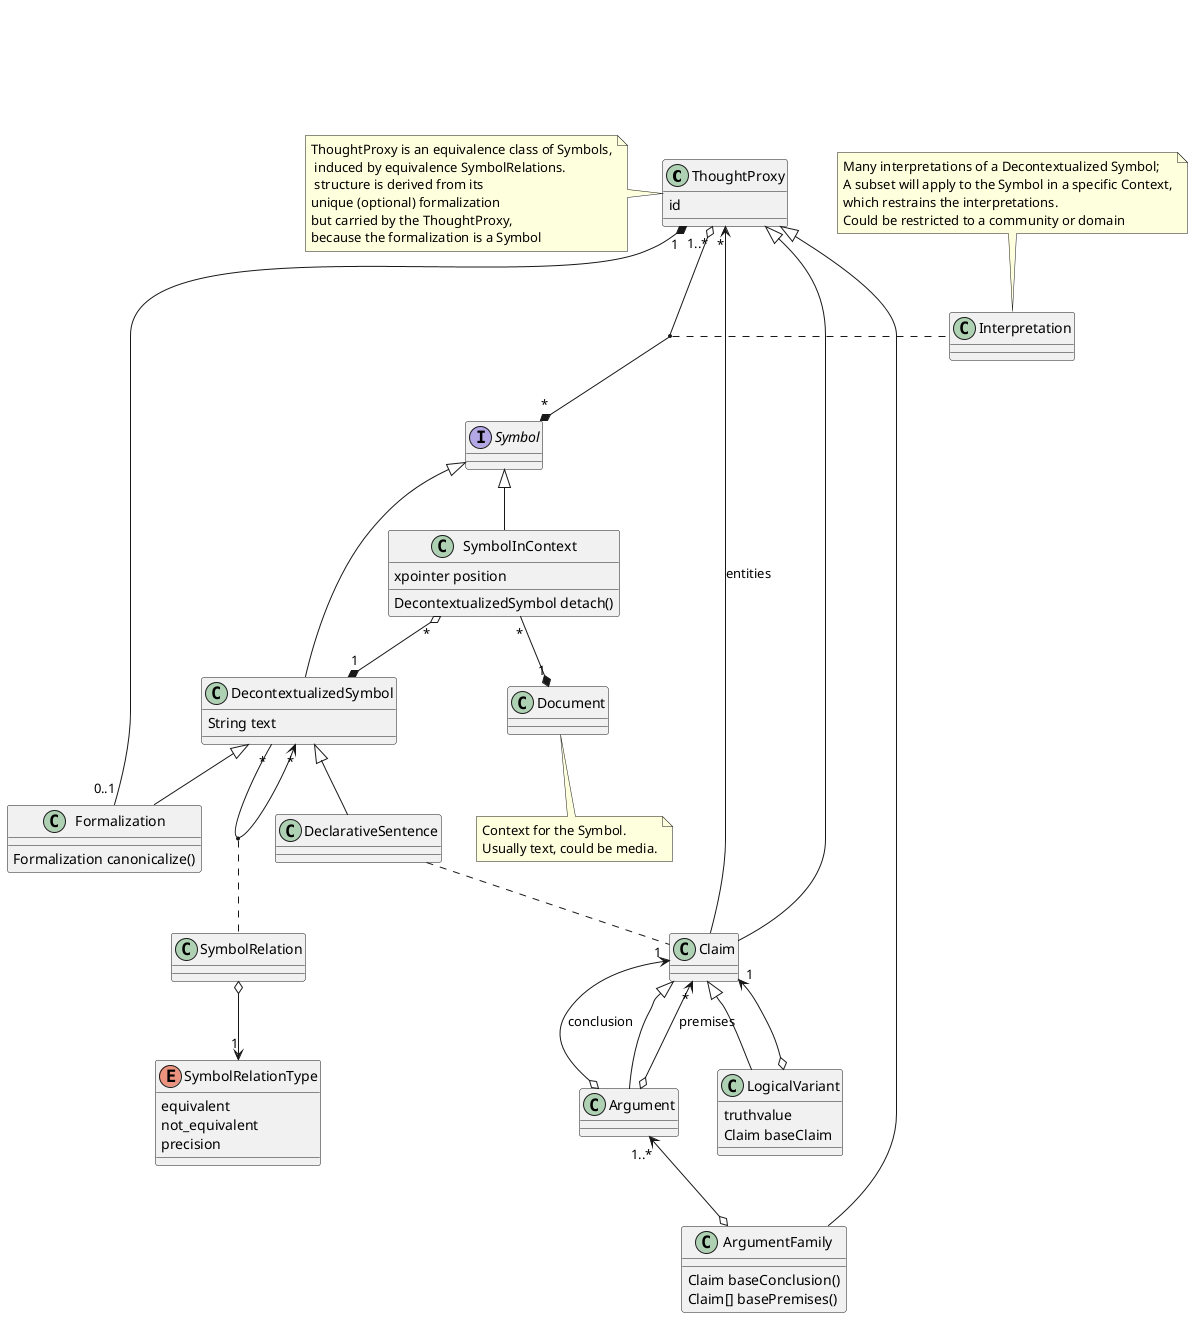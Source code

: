 @startuml

interface Topic {
  id
}

hide Topic

class ThoughtProxy {
  id
}

Topic <|-- ThoughtProxy

note left: ThoughtProxy is an equivalence class of Symbols,\n induced by equivalence SymbolRelations.\n structure is derived from its \nunique (optional) formalization\nbut carried by the ThoughtProxy,\nbecause the formalization is a Symbol

ThoughtProxy "1..*" o--* "*" Symbol
(ThoughtProxy , Symbol) . Interpretation
class Interpretation {}
note top: Many interpretations of a Decontextualized Symbol;\nA subset will apply to the Symbol in a specific Context,\nwhich restrains the interpretations.\nCould be restricted to a community or domain

class DecontextualizedSymbol {
  String text
}

DecontextualizedSymbol <|-- Formalization

class Formalization {
  Formalization canonicalize()
}

ThoughtProxy "1" *-- "0..1" Formalization

ThoughtProxy <|-- Claim

DecontextualizedSymbol "*" --> "*" DecontextualizedSymbol
(DecontextualizedSymbol , DecontextualizedSymbol) . SymbolRelation
DecontextualizedSymbol <|-- DeclarativeSentence

SymbolRelation o--> "1" SymbolRelationType

enum SymbolRelationType {
  equivalent
  not_equivalent
  precision
}

SymbolInContext "*" o--* "1" DecontextualizedSymbol
SymbolInContext "*" --* "1" Document

interface Symbol
Symbol <|-- DecontextualizedSymbol
Symbol <|-- SymbolInContext

class SymbolInContext {
  xpointer position
  DecontextualizedSymbol detach()
}

class Document {
}
note bottom: Context for the Symbol.\nUsually text, could be media.
' Digital objects, Agents and literals are also Topics


Claim <|-- Argument

ThoughtProxy "*" <-- Claim : entities
Argument o--> "*" Claim : premises
Argument o--> "1" Claim : conclusion

Claim <|-- LogicalVariant
Claim "1" <--o LogicalVariant

DeclarativeSentence .. Claim

class LogicalVariant {
  truthvalue
  Claim baseClaim
}

class ArgumentFamily {
  Claim baseConclusion()
  Claim[] basePremises()
}

Argument "1..*" <--o ArgumentFamily
ThoughtProxy <|-- ArgumentFamily

@enduml

